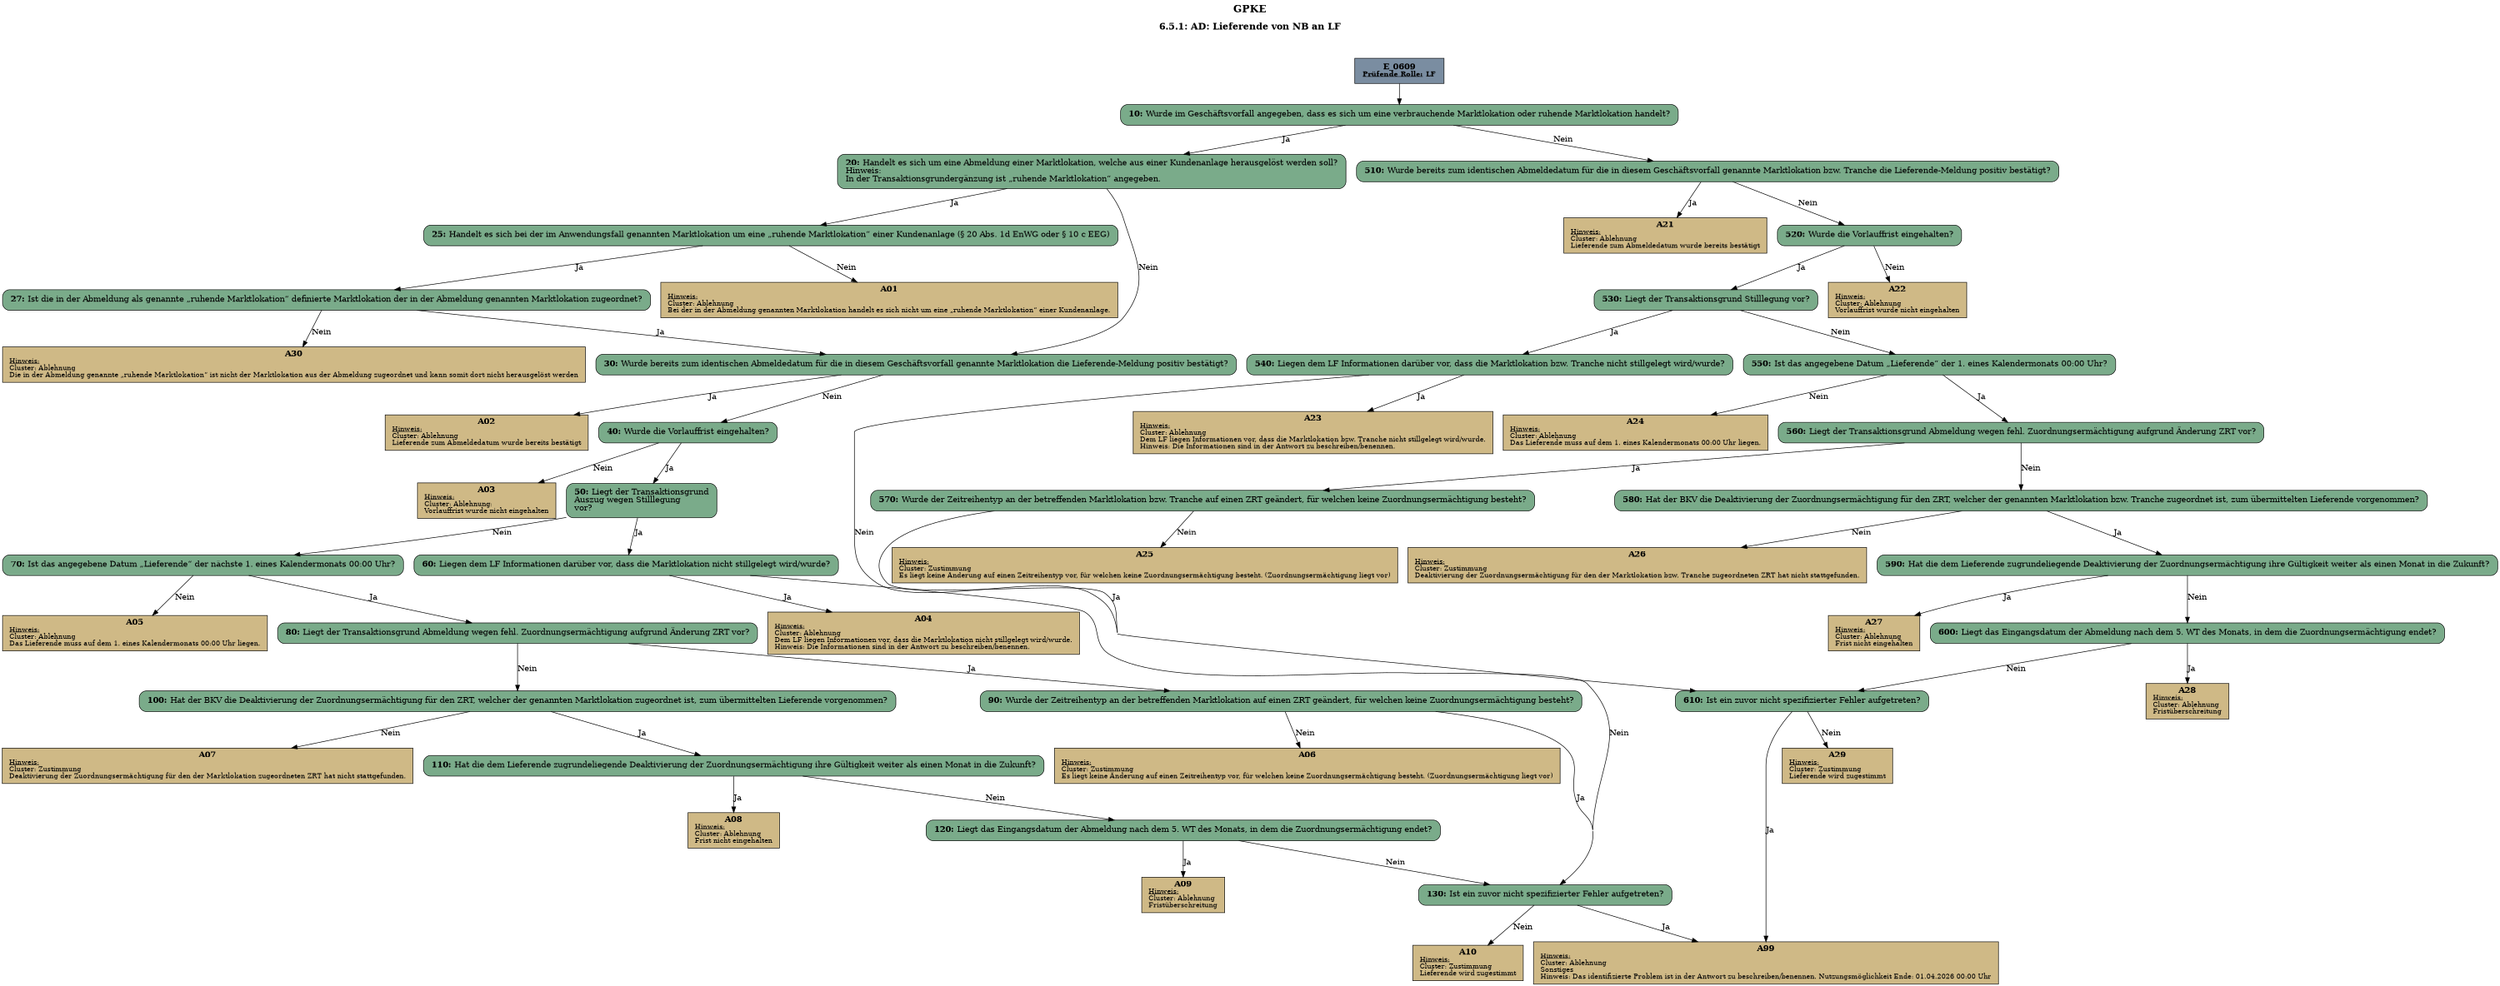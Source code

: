 digraph D {
    labelloc="t";
    label=<<B><FONT POINT-SIZE="18">GPKE</FONT></B><BR/><BR/><B><FONT POINT-SIZE="16">6.5.1: AD: Lieferende von NB an LF</FONT></B><BR/><BR/><BR/><BR/>>;
    ratio="compress";
    concentrate=true;
    pack=true;
    rankdir=TB;
    packmode="array";
    size="20,20";
    "Start" [margin="0.2,0.12", shape=box, style=filled, fillcolor="#7a8da1", label=<<B>E_0609</B><BR align="center"/><FONT point-size="12"><B><U>Prüfende Rolle:</U> LF</B></FONT><BR align="center"/>>];
    "10" [margin="0.2,0.12", shape=box, style="filled,rounded", fillcolor="#7aab8a", label=<<B>10: </B>Wurde im Geschäftsvorfall angegeben, dass es sich um eine verbrauchende Marktlokation oder ruhende Marktlokation handelt?<BR align="left"/>>];
    "20" [margin="0.2,0.12", shape=box, style="filled,rounded", fillcolor="#7aab8a", label=<<B>20: </B>Handelt es sich um eine Abmeldung einer Marktlokation, welche aus einer Kundenanlage herausgelöst werden soll?<BR align="left"/>Hinweis: <BR align="left"/>In der Transaktionsgrundergänzung ist „ruhende Marktlokation“ angegeben.<BR align="left"/>>];
    "25" [margin="0.2,0.12", shape=box, style="filled,rounded", fillcolor="#7aab8a", label=<<B>25: </B>Handelt es sich bei der im Anwendungsfall genannten Marktlokation um eine „ruhende Marktlokation“ einer Kundenanlage (§ 20 Abs. 1d EnWG oder § 10 c EEG)<BR align="left"/>>];
    "A01" [margin="0.17,0.08", shape=box, style=filled, fillcolor="#cfb986", label=<<B>A01</B><BR align="center"/><FONT point-size="12"><U>Hinweis:</U><BR align="left"/>Cluster: Ablehnung<BR align="left"/>Bei der in der Abmeldung genannten Marktlokation handelt es sich nicht um eine „ruhende Marktlokation“ einer Kundenanlage.<BR align="left"/></FONT>>];
    "27" [margin="0.2,0.12", shape=box, style="filled,rounded", fillcolor="#7aab8a", label=<<B>27: </B>Ist die in der Abmeldung als genannte „ruhende Marktlokation“ definierte Marktlokation der in der Abmeldung genannten Marktlokation zugeordnet?<BR align="left"/>>];
    "A30" [margin="0.17,0.08", shape=box, style=filled, fillcolor="#cfb986", label=<<B>A30</B><BR align="center"/><FONT point-size="12"><U>Hinweis:</U><BR align="left"/>Cluster: Ablehnung<BR align="left"/>Die in der Abmeldung genannte „ruhende Marktlokation“ ist nicht der Marktlokation aus der Abmeldung zugeordnet und kann somit dort nicht herausgelöst werden<BR align="left"/></FONT>>];
    "30" [margin="0.2,0.12", shape=box, style="filled,rounded", fillcolor="#7aab8a", label=<<B>30: </B>Wurde bereits zum identischen Abmeldedatum für die in diesem Geschäftsvorfall genannte Marktlokation die Lieferende-Meldung positiv bestätigt?<BR align="left"/>>];
    "A02" [margin="0.17,0.08", shape=box, style=filled, fillcolor="#cfb986", label=<<B>A02</B><BR align="center"/><FONT point-size="12"><U>Hinweis:</U><BR align="left"/>Cluster: Ablehnung<BR align="left"/>Lieferende zum Abmeldedatum wurde bereits bestätigt<BR align="left"/></FONT>>];
    "40" [margin="0.2,0.12", shape=box, style="filled,rounded", fillcolor="#7aab8a", label=<<B>40: </B>Wurde die Vorlauffrist eingehalten?<BR align="left"/>>];
    "A03" [margin="0.17,0.08", shape=box, style=filled, fillcolor="#cfb986", label=<<B>A03</B><BR align="center"/><FONT point-size="12"><U>Hinweis:</U><BR align="left"/>Cluster: Ablehnung:<BR align="left"/>Vorlauffrist wurde nicht eingehalten<BR align="left"/></FONT>>];
    "50" [margin="0.2,0.12", shape=box, style="filled,rounded", fillcolor="#7aab8a", label=<<B>50: </B>Liegt der Transaktionsgrund<BR align="left"/>Auszug wegen Stilllegung<BR align="left"/>vor?<BR align="left"/>>];
    "60" [margin="0.2,0.12", shape=box, style="filled,rounded", fillcolor="#7aab8a", label=<<B>60: </B>Liegen dem LF Informationen darüber vor, dass die Marktlokation nicht stillgelegt wird/wurde?<BR align="left"/>>];
    "A04" [margin="0.17,0.08", shape=box, style=filled, fillcolor="#cfb986", label=<<B>A04</B><BR align="center"/><FONT point-size="12"><U>Hinweis:</U><BR align="left"/>Cluster: Ablehnung<BR align="left"/>Dem LF liegen Informationen vor, dass die Marktlokation nicht stillgelegt wird/wurde.<BR align="left"/>Hinweis: Die Informationen sind in der Antwort zu beschreiben/benennen.<BR align="left"/></FONT>>];
    "70" [margin="0.2,0.12", shape=box, style="filled,rounded", fillcolor="#7aab8a", label=<<B>70: </B>Ist das angegebene Datum „Lieferende“ der nächste 1. eines Kalendermonats 00:00 Uhr?<BR align="left"/>>];
    "A05" [margin="0.17,0.08", shape=box, style=filled, fillcolor="#cfb986", label=<<B>A05</B><BR align="center"/><FONT point-size="12"><U>Hinweis:</U><BR align="left"/>Cluster: Ablehnung<BR align="left"/>Das Lieferende muss auf dem 1. eines Kalendermonats 00:00 Uhr liegen.<BR align="left"/></FONT>>];
    "80" [margin="0.2,0.12", shape=box, style="filled,rounded", fillcolor="#7aab8a", label=<<B>80: </B>Liegt der Transaktionsgrund Abmeldung wegen fehl. Zuordnungsermächtigung aufgrund Änderung ZRT vor?<BR align="left"/>>];
    "90" [margin="0.2,0.12", shape=box, style="filled,rounded", fillcolor="#7aab8a", label=<<B>90: </B>Wurde der Zeitreihentyp an der betreffenden Marktlokation auf einen ZRT geändert, für welchen keine Zuordnungsermächtigung besteht?<BR align="left"/>>];
    "A06" [margin="0.17,0.08", shape=box, style=filled, fillcolor="#cfb986", label=<<B>A06</B><BR align="center"/><FONT point-size="12"><U>Hinweis:</U><BR align="left"/>Cluster: Zustimmung<BR align="left"/>Es liegt keine Änderung auf einen Zeitreihentyp vor, für welchen keine Zuordnungsermächtigung besteht. (Zuordnungsermächtigung liegt vor)<BR align="left"/></FONT>>];
    "100" [margin="0.2,0.12", shape=box, style="filled,rounded", fillcolor="#7aab8a", label=<<B>100: </B>Hat der BKV die Deaktivierung der Zuordnungsermächtigung für den ZRT, welcher der genannten Marktlokation zugeordnet ist, zum übermittelten Lieferende vorgenommen?<BR align="left"/>>];
    "A07" [margin="0.17,0.08", shape=box, style=filled, fillcolor="#cfb986", label=<<B>A07</B><BR align="center"/><FONT point-size="12"><U>Hinweis:</U><BR align="left"/>Cluster: Zustimmung<BR align="left"/>Deaktivierung der Zuordnungsermächtigung für den der Marktlokation zugeordneten ZRT hat nicht stattgefunden.<BR align="left"/></FONT>>];
    "110" [margin="0.2,0.12", shape=box, style="filled,rounded", fillcolor="#7aab8a", label=<<B>110: </B>Hat die dem Lieferende zugrundeliegende Deaktivierung der Zuordnungsermächtigung ihre Gültigkeit weiter als einen Monat in die Zukunft?<BR align="left"/>>];
    "A08" [margin="0.17,0.08", shape=box, style=filled, fillcolor="#cfb986", label=<<B>A08</B><BR align="center"/><FONT point-size="12"><U>Hinweis:</U><BR align="left"/>Cluster: Ablehnung <BR align="left"/>Frist nicht eingehalten<BR align="left"/></FONT>>];
    "120" [margin="0.2,0.12", shape=box, style="filled,rounded", fillcolor="#7aab8a", label=<<B>120: </B>Liegt das Eingangsdatum der Abmeldung nach dem 5. WT des Monats, in dem die Zuordnungsermächtigung endet?<BR align="left"/>>];
    "A09" [margin="0.17,0.08", shape=box, style=filled, fillcolor="#cfb986", label=<<B>A09</B><BR align="center"/><FONT point-size="12"><U>Hinweis:</U><BR align="left"/>Cluster: Ablehnung <BR align="left"/>Fristüberschreitung<BR align="left"/></FONT>>];
    "130" [margin="0.2,0.12", shape=box, style="filled,rounded", fillcolor="#7aab8a", label=<<B>130: </B>Ist ein zuvor nicht spezifizierter Fehler aufgetreten?<BR align="left"/>>];
    "A99" [margin="0.17,0.08", shape=box, style=filled, fillcolor="#cfb986", label=<<B>A99</B><BR align="center"/><FONT point-size="12"><U>Hinweis:</U><BR align="left"/>Cluster: Ablehnung<BR align="left"/>Sonstiges <BR align="left"/>Hinweis: Das identifizierte Problem ist in der Antwort zu beschreiben/benennen. Nutzungsmöglichkeit Ende: 01.04.2026 00:00 Uhr<BR align="left"/></FONT>>];
    "A10" [margin="0.17,0.08", shape=box, style=filled, fillcolor="#cfb986", label=<<B>A10</B><BR align="center"/><FONT point-size="12"><U>Hinweis:</U><BR align="left"/>Cluster: Zustimmung<BR align="left"/>Lieferende wird zugestimmt<BR align="left"/></FONT>>];
    "510" [margin="0.2,0.12", shape=box, style="filled,rounded", fillcolor="#7aab8a", label=<<B>510: </B>Wurde bereits zum identischen Abmeldedatum für die in diesem Geschäftsvorfall genannte Marktlokation bzw. Tranche die Lieferende-Meldung positiv bestätigt?<BR align="left"/>>];
    "A21" [margin="0.17,0.08", shape=box, style=filled, fillcolor="#cfb986", label=<<B>A21</B><BR align="center"/><FONT point-size="12"><U>Hinweis:</U><BR align="left"/>Cluster: Ablehnung<BR align="left"/>Lieferende zum Abmeldedatum wurde bereits bestätigt<BR align="left"/></FONT>>];
    "520" [margin="0.2,0.12", shape=box, style="filled,rounded", fillcolor="#7aab8a", label=<<B>520: </B>Wurde die Vorlauffrist eingehalten?<BR align="left"/>>];
    "A22" [margin="0.17,0.08", shape=box, style=filled, fillcolor="#cfb986", label=<<B>A22</B><BR align="center"/><FONT point-size="12"><U>Hinweis:</U><BR align="left"/>Cluster: Ablehnung<BR align="left"/>Vorlauffrist wurde nicht eingehalten<BR align="left"/></FONT>>];
    "530" [margin="0.2,0.12", shape=box, style="filled,rounded", fillcolor="#7aab8a", label=<<B>530: </B>Liegt der Transaktionsgrund Stilllegung vor?<BR align="left"/>>];
    "540" [margin="0.2,0.12", shape=box, style="filled,rounded", fillcolor="#7aab8a", label=<<B>540: </B>Liegen dem LF Informationen darüber vor, dass die Marktlokation bzw. Tranche nicht stillgelegt wird/wurde?<BR align="left"/>>];
    "A23" [margin="0.17,0.08", shape=box, style=filled, fillcolor="#cfb986", label=<<B>A23</B><BR align="center"/><FONT point-size="12"><U>Hinweis:</U><BR align="left"/>Cluster: Ablehnung<BR align="left"/>Dem LF liegen Informationen vor, dass die Marktlokation bzw. Tranche nicht stillgelegt wird/wurde.<BR align="left"/>Hinweis: Die Informationen sind in der Antwort zu beschreiben/benennen.<BR align="left"/></FONT>>];
    "550" [margin="0.2,0.12", shape=box, style="filled,rounded", fillcolor="#7aab8a", label=<<B>550: </B>Ist das angegebene Datum „Lieferende“ der 1. eines Kalendermonats 00:00 Uhr?<BR align="left"/>>];
    "A24" [margin="0.17,0.08", shape=box, style=filled, fillcolor="#cfb986", label=<<B>A24</B><BR align="center"/><FONT point-size="12"><U>Hinweis:</U><BR align="left"/>Cluster: Ablehnung<BR align="left"/>Das Lieferende muss auf dem 1. eines Kalendermonats 00:00 Uhr liegen.<BR align="left"/></FONT>>];
    "560" [margin="0.2,0.12", shape=box, style="filled,rounded", fillcolor="#7aab8a", label=<<B>560: </B>Liegt der Transaktionsgrund Abmeldung wegen fehl. Zuordnungsermächtigung aufgrund Änderung ZRT vor?<BR align="left"/>>];
    "570" [margin="0.2,0.12", shape=box, style="filled,rounded", fillcolor="#7aab8a", label=<<B>570: </B>Wurde der Zeitreihentyp an der betreffenden Marktlokation bzw. Tranche auf einen ZRT geändert, für welchen keine Zuordnungsermächtigung besteht?<BR align="left"/>>];
    "A25" [margin="0.17,0.08", shape=box, style=filled, fillcolor="#cfb986", label=<<B>A25</B><BR align="center"/><FONT point-size="12"><U>Hinweis:</U><BR align="left"/>Cluster: Zustimmung<BR align="left"/>Es liegt keine Änderung auf einen Zeitreihentyp vor, für welchen keine Zuordnungsermächtigung besteht. (Zuordnungsermächtigung liegt vor)<BR align="left"/></FONT>>];
    "580" [margin="0.2,0.12", shape=box, style="filled,rounded", fillcolor="#7aab8a", label=<<B>580: </B>Hat der BKV die Deaktivierung der Zuordnungsermächtigung für den ZRT, welcher der genannten Marktlokation bzw. Tranche zugeordnet ist, zum übermittelten Lieferende vorgenommen?<BR align="left"/>>];
    "A26" [margin="0.17,0.08", shape=box, style=filled, fillcolor="#cfb986", label=<<B>A26</B><BR align="center"/><FONT point-size="12"><U>Hinweis:</U><BR align="left"/>Cluster: Zustimmung<BR align="left"/>Deaktivierung der Zuordnungsermächtigung für den der Marktlokation bzw. Tranche zugeordneten ZRT hat nicht stattgefunden.<BR align="left"/></FONT>>];
    "590" [margin="0.2,0.12", shape=box, style="filled,rounded", fillcolor="#7aab8a", label=<<B>590: </B>Hat die dem Lieferende zugrundeliegende Deaktivierung der Zuordnungsermächtigung ihre Gültigkeit weiter als einen Monat in die Zukunft?<BR align="left"/>>];
    "A27" [margin="0.17,0.08", shape=box, style=filled, fillcolor="#cfb986", label=<<B>A27</B><BR align="center"/><FONT point-size="12"><U>Hinweis:</U><BR align="left"/>Cluster: Ablehnung <BR align="left"/>Frist nicht eingehalten<BR align="left"/></FONT>>];
    "600" [margin="0.2,0.12", shape=box, style="filled,rounded", fillcolor="#7aab8a", label=<<B>600: </B>Liegt das Eingangsdatum der Abmeldung nach dem 5. WT des Monats, in dem die Zuordnungsermächtigung endet?<BR align="left"/>>];
    "A28" [margin="0.17,0.08", shape=box, style=filled, fillcolor="#cfb986", label=<<B>A28</B><BR align="center"/><FONT point-size="12"><U>Hinweis:</U><BR align="left"/>Cluster: Ablehnung <BR align="left"/>Fristüberschreitung<BR align="left"/></FONT>>];
    "610" [margin="0.2,0.12", shape=box, style="filled,rounded", fillcolor="#7aab8a", label=<<B>610: </B>Ist ein zuvor nicht spezifizierter Fehler aufgetreten?<BR align="left"/>>];
    "A29" [margin="0.17,0.08", shape=box, style=filled, fillcolor="#cfb986", label=<<B>A29</B><BR align="center"/><FONT point-size="12"><U>Hinweis:</U><BR align="left"/>Cluster: Zustimmung<BR align="left"/>Lieferende wird zugestimmt<BR align="left"/></FONT>>];

    "Start" -> "10";
    "10" -> "20" [label="Ja"];
    "10" -> "510" [label="Nein"];
    "20" -> "25" [label="Ja"];
    "20" -> "30" [label="Nein"];
    "25" -> "A01" [label="Nein"];
    "25" -> "27" [label="Ja"];
    "27" -> "A30" [label="Nein"];
    "27" -> "30" [label="Ja"];
    "30" -> "A02" [label="Ja"];
    "30" -> "40" [label="Nein"];
    "40" -> "A03" [label="Nein"];
    "40" -> "50" [label="Ja"];
    "50" -> "60" [label="Ja"];
    "50" -> "70" [label="Nein"];
    "60" -> "A04" [label="Ja"];
    "60" -> "130" [label="Nein"];
    "70" -> "A05" [label="Nein"];
    "70" -> "80" [label="Ja"];
    "80" -> "90" [label="Ja"];
    "80" -> "100" [label="Nein"];
    "90" -> "A06" [label="Nein"];
    "90" -> "130" [label="Ja"];
    "100" -> "A07" [label="Nein"];
    "100" -> "110" [label="Ja"];
    "110" -> "A08" [label="Ja"];
    "110" -> "120" [label="Nein"];
    "120" -> "A09" [label="Ja"];
    "120" -> "130" [label="Nein"];
    "130" -> "A99" [label="Ja"];
    "130" -> "A10" [label="Nein"];
    "510" -> "A21" [label="Ja"];
    "510" -> "520" [label="Nein"];
    "520" -> "A22" [label="Nein"];
    "520" -> "530" [label="Ja"];
    "530" -> "540" [label="Ja"];
    "530" -> "550" [label="Nein"];
    "540" -> "A23" [label="Ja"];
    "540" -> "610" [label="Nein"];
    "550" -> "A24" [label="Nein"];
    "550" -> "560" [label="Ja"];
    "560" -> "570" [label="Ja"];
    "560" -> "580" [label="Nein"];
    "570" -> "A25" [label="Nein"];
    "570" -> "610" [label="Ja"];
    "580" -> "A26" [label="Nein"];
    "580" -> "590" [label="Ja"];
    "590" -> "A27" [label="Ja"];
    "590" -> "600" [label="Nein"];
    "600" -> "A28" [label="Ja"];
    "600" -> "610" [label="Nein"];
    "610" -> "A99" [label="Ja"];
    "610" -> "A29" [label="Nein"];

    bgcolor="transparent";
}